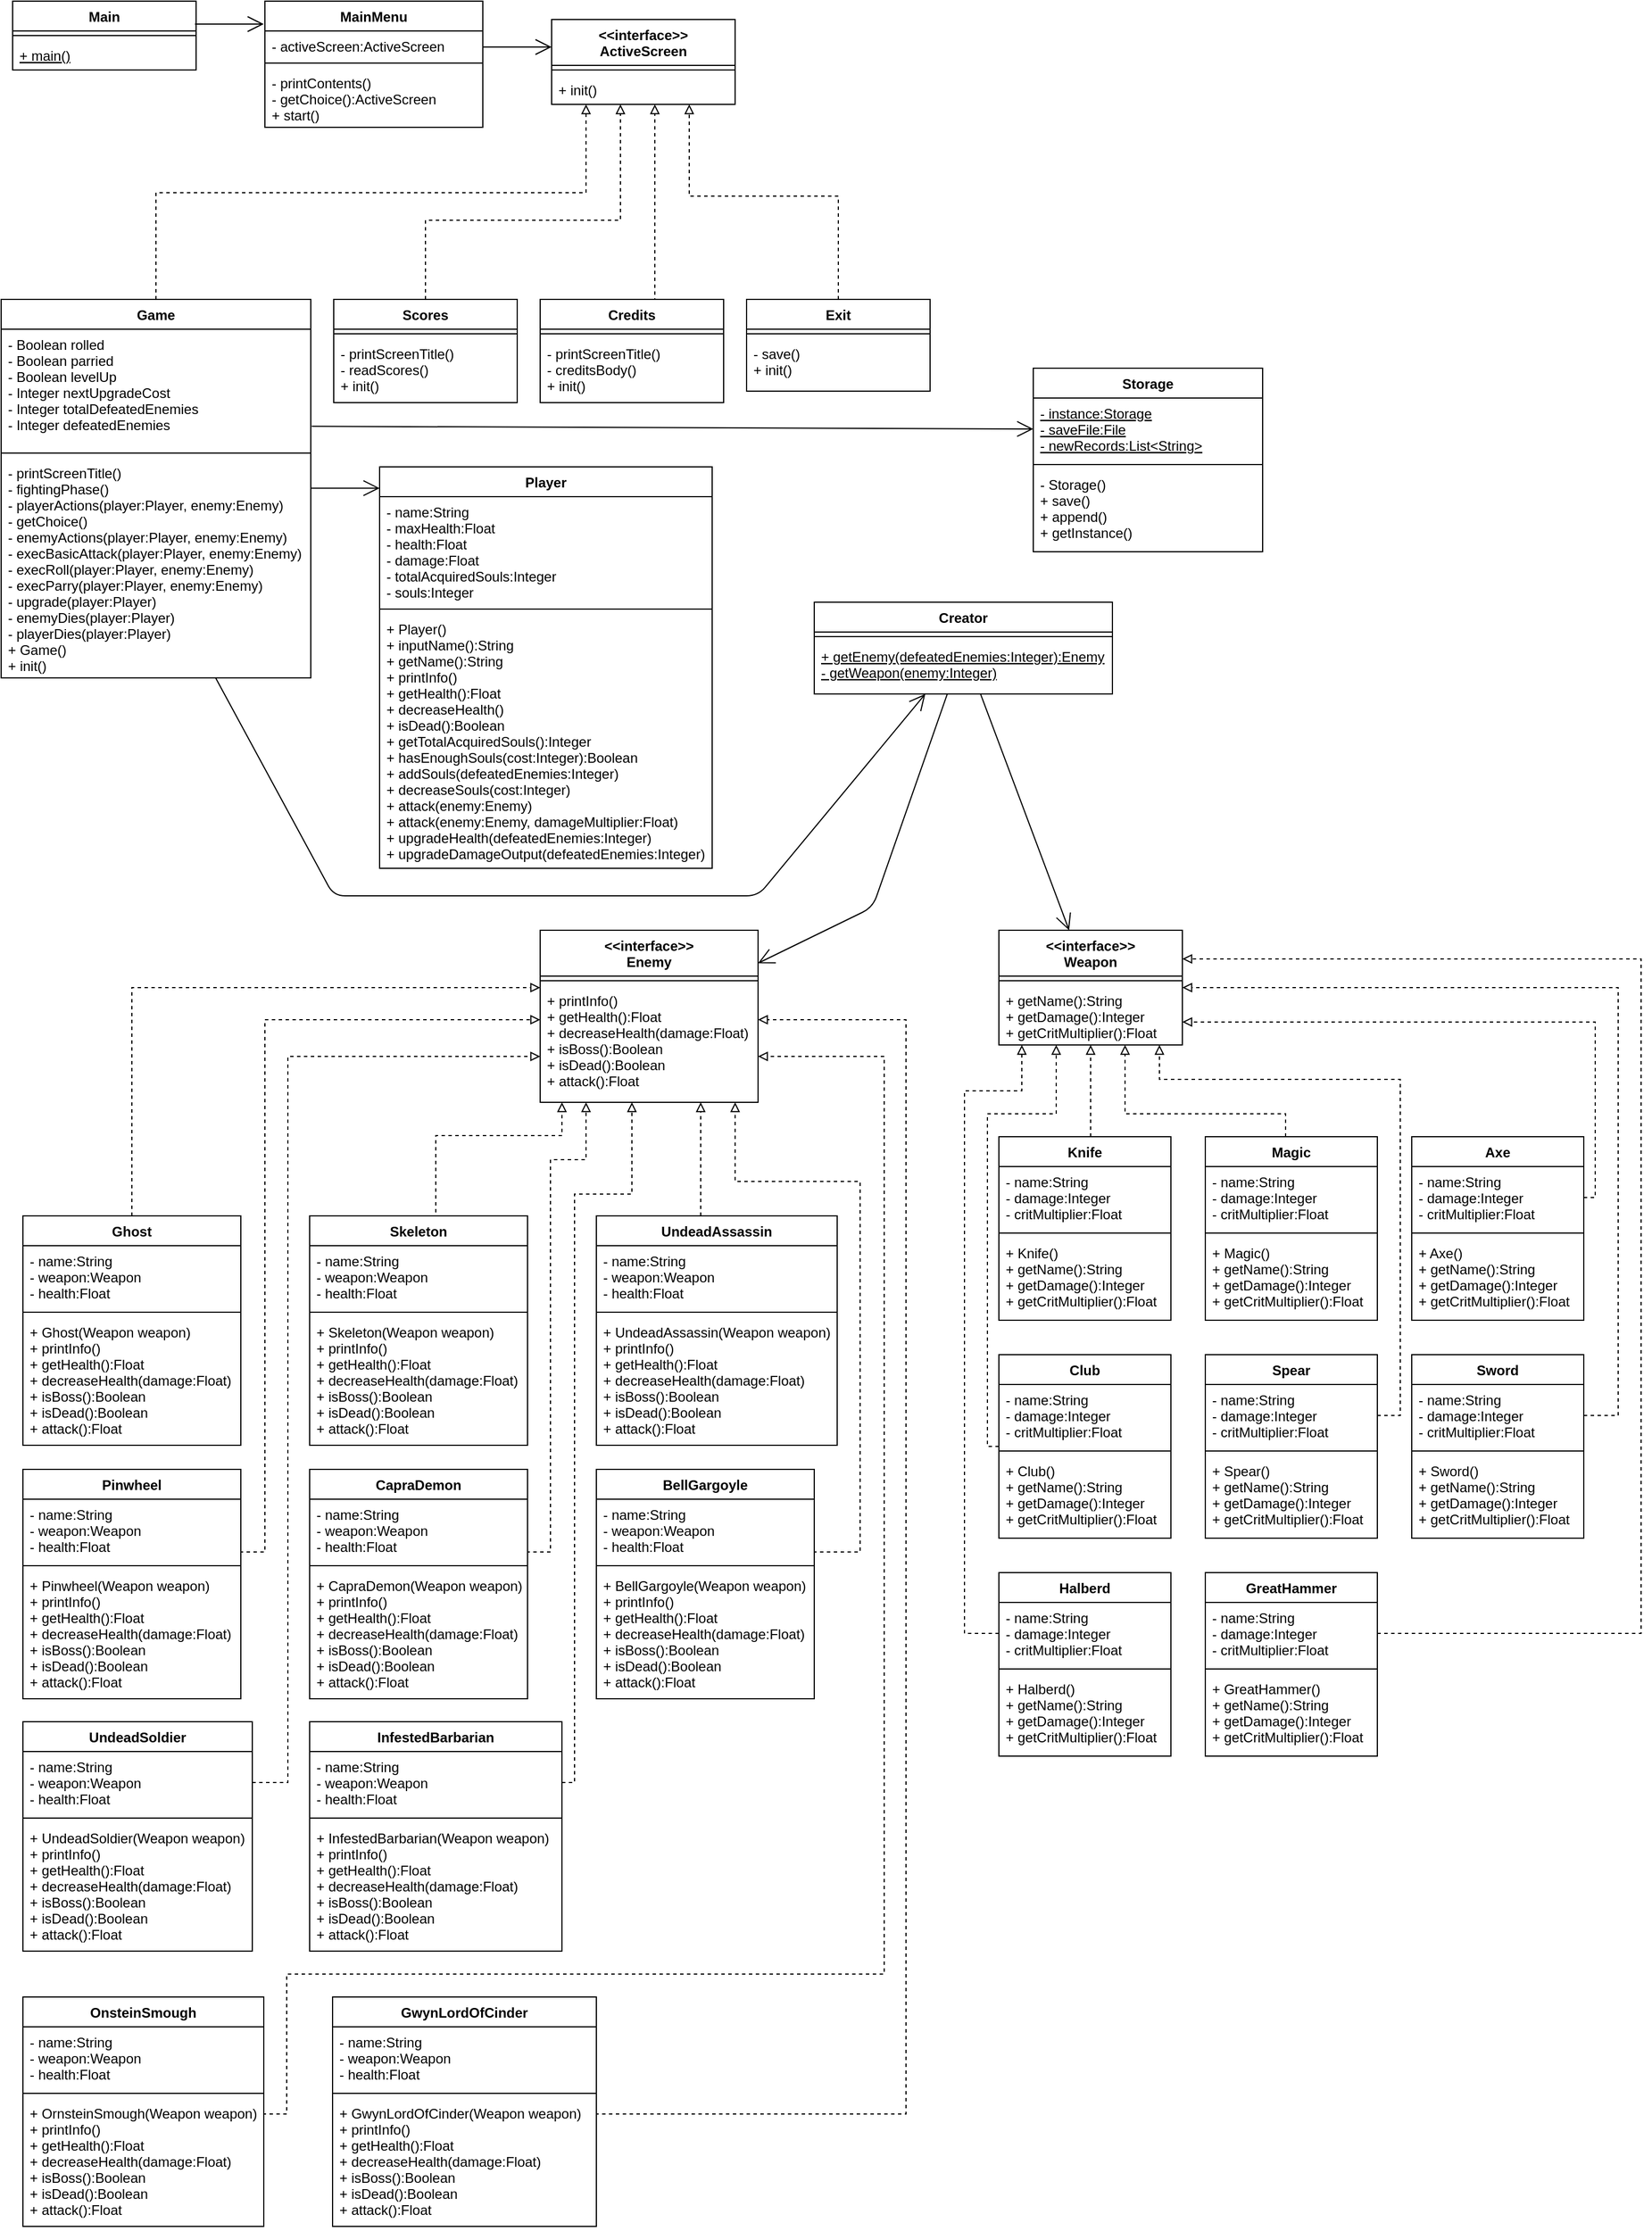 <mxfile version="13.1.3">
    <diagram id="6hGFLwfOUW9BJ-s0fimq" name="Page-1">
        <mxGraphModel dx="1147" dy="660" grid="1" gridSize="10" guides="1" tooltips="1" connect="1" arrows="1" fold="1" page="1" pageScale="1" pageWidth="2000" pageHeight="2000" math="0" shadow="0">
            <root>
                <mxCell id="0"/>
                <mxCell id="1" parent="0"/>
                <mxCell id="2" value="Main" style="swimlane;fontStyle=1;align=center;verticalAlign=top;childLayout=stackLayout;horizontal=1;startSize=26;horizontalStack=0;resizeParent=1;resizeParentMax=0;resizeLast=0;collapsible=1;marginBottom=0;fontSize=12;" parent="1" vertex="1">
                    <mxGeometry x="20" y="20" width="160" height="60" as="geometry"/>
                </mxCell>
                <mxCell id="4" value="" style="line;strokeWidth=1;fillColor=none;align=left;verticalAlign=middle;spacingTop=-1;spacingLeft=3;spacingRight=3;rotatable=0;labelPosition=right;points=[];portConstraint=eastwest;fontSize=12;" parent="2" vertex="1">
                    <mxGeometry y="26" width="160" height="8" as="geometry"/>
                </mxCell>
                <mxCell id="5" value="+ main()" style="text;strokeColor=none;fillColor=none;align=left;verticalAlign=top;spacingLeft=4;spacingRight=4;overflow=hidden;rotatable=0;points=[[0,0.5],[1,0.5]];portConstraint=eastwest;fontStyle=4;fontSize=12;" parent="2" vertex="1">
                    <mxGeometry y="34" width="160" height="26" as="geometry"/>
                </mxCell>
                <mxCell id="6" value="MainMenu" style="swimlane;fontStyle=1;align=center;verticalAlign=top;childLayout=stackLayout;horizontal=1;startSize=26;horizontalStack=0;resizeParent=1;resizeParentMax=0;resizeLast=0;collapsible=1;marginBottom=0;fontSize=12;" parent="1" vertex="1">
                    <mxGeometry x="240" y="20" width="190" height="110" as="geometry"/>
                </mxCell>
                <mxCell id="7" value="- activeScreen:ActiveScreen" style="text;strokeColor=none;fillColor=none;align=left;verticalAlign=top;spacingLeft=4;spacingRight=4;overflow=hidden;rotatable=0;points=[[0,0.5],[1,0.5]];portConstraint=eastwest;fontSize=12;" parent="6" vertex="1">
                    <mxGeometry y="26" width="190" height="24" as="geometry"/>
                </mxCell>
                <mxCell id="8" value="" style="line;strokeWidth=1;fillColor=none;align=left;verticalAlign=middle;spacingTop=-1;spacingLeft=3;spacingRight=3;rotatable=0;labelPosition=right;points=[];portConstraint=eastwest;fontSize=12;" parent="6" vertex="1">
                    <mxGeometry y="50" width="190" height="8" as="geometry"/>
                </mxCell>
                <mxCell id="9" value="- printContents()&#10;- getChoice():ActiveScreen&#10;+ start()" style="text;strokeColor=none;fillColor=none;align=left;verticalAlign=top;spacingLeft=4;spacingRight=4;overflow=hidden;rotatable=0;points=[[0,0.5],[1,0.5]];portConstraint=eastwest;fontSize=12;" parent="6" vertex="1">
                    <mxGeometry y="58" width="190" height="52" as="geometry"/>
                </mxCell>
                <mxCell id="37" style="edgeStyle=orthogonalEdgeStyle;rounded=0;orthogonalLoop=1;jettySize=auto;html=1;dashed=1;endArrow=block;endFill=0;exitX=0.5;exitY=0;exitDx=0;exitDy=0;fontSize=12;" parent="1" source="56" target="28" edge="1">
                    <mxGeometry relative="1" as="geometry">
                        <mxPoint x="100" y="280" as="sourcePoint"/>
                        <Array as="points">
                            <mxPoint x="145" y="187"/>
                            <mxPoint x="520" y="187"/>
                        </Array>
                    </mxGeometry>
                </mxCell>
                <mxCell id="38" style="edgeStyle=orthogonalEdgeStyle;rounded=0;orthogonalLoop=1;jettySize=auto;html=1;dashed=1;endArrow=block;endFill=0;exitX=0.5;exitY=0;exitDx=0;exitDy=0;fontSize=12;" parent="1" source="39" target="31" edge="1">
                    <mxGeometry relative="1" as="geometry">
                        <mxPoint x="290" y="220" as="targetPoint"/>
                        <Array as="points">
                            <mxPoint x="380" y="211"/>
                            <mxPoint x="550" y="211"/>
                        </Array>
                    </mxGeometry>
                </mxCell>
                <mxCell id="42" style="edgeStyle=orthogonalEdgeStyle;rounded=0;orthogonalLoop=1;jettySize=auto;html=1;dashed=1;endArrow=block;endFill=0;exitX=0.5;exitY=0;exitDx=0;exitDy=0;fontSize=12;" parent="1" source="43" target="28" edge="1">
                    <mxGeometry relative="1" as="geometry">
                        <mxPoint x="370" y="180" as="targetPoint"/>
                        <Array as="points">
                            <mxPoint x="580" y="280"/>
                        </Array>
                    </mxGeometry>
                </mxCell>
                <mxCell id="46" style="edgeStyle=orthogonalEdgeStyle;rounded=0;orthogonalLoop=1;jettySize=auto;html=1;dashed=1;endArrow=block;endFill=0;exitX=0.5;exitY=0;exitDx=0;exitDy=0;fontSize=12;" parent="1" source="47" target="28" edge="1">
                    <mxGeometry relative="1" as="geometry">
                        <mxPoint x="580" y="190" as="targetPoint"/>
                        <Array as="points">
                            <mxPoint x="740" y="190"/>
                            <mxPoint x="610" y="190"/>
                        </Array>
                    </mxGeometry>
                </mxCell>
                <mxCell id="28" value="&lt;&lt;interface&gt;&gt;&#10;ActiveScreen" style="swimlane;fontStyle=1;align=center;verticalAlign=top;childLayout=stackLayout;horizontal=1;startSize=40;horizontalStack=0;resizeParent=1;resizeParentMax=0;resizeLast=0;collapsible=1;marginBottom=0;fontSize=12;" parent="1" vertex="1">
                    <mxGeometry x="490" y="36" width="160" height="74" as="geometry"/>
                </mxCell>
                <mxCell id="30" value="" style="line;strokeWidth=1;fillColor=none;align=left;verticalAlign=middle;spacingTop=-1;spacingLeft=3;spacingRight=3;rotatable=0;labelPosition=right;points=[];portConstraint=eastwest;fontSize=12;" parent="28" vertex="1">
                    <mxGeometry y="40" width="160" height="8" as="geometry"/>
                </mxCell>
                <mxCell id="31" value="+ init()" style="text;strokeColor=none;fillColor=none;align=left;verticalAlign=top;spacingLeft=4;spacingRight=4;overflow=hidden;rotatable=0;points=[[0,0.5],[1,0.5]];portConstraint=eastwest;fontSize=12;" parent="28" vertex="1">
                    <mxGeometry y="48" width="160" height="26" as="geometry"/>
                </mxCell>
                <mxCell id="39" value="Scores" style="swimlane;fontStyle=1;align=center;verticalAlign=top;childLayout=stackLayout;horizontal=1;startSize=26;horizontalStack=0;resizeParent=1;resizeParentMax=0;resizeLast=0;collapsible=1;marginBottom=0;fontSize=12;" parent="1" vertex="1">
                    <mxGeometry x="300" y="280" width="160" height="90" as="geometry"/>
                </mxCell>
                <mxCell id="40" value="" style="line;strokeWidth=1;fillColor=none;align=left;verticalAlign=middle;spacingTop=-1;spacingLeft=3;spacingRight=3;rotatable=0;labelPosition=right;points=[];portConstraint=eastwest;fontSize=12;" parent="39" vertex="1">
                    <mxGeometry y="26" width="160" height="8" as="geometry"/>
                </mxCell>
                <mxCell id="41" value="- printScreenTitle()&#10;- readScores()&#10;+ init()" style="text;strokeColor=none;fillColor=none;align=left;verticalAlign=top;spacingLeft=4;spacingRight=4;overflow=hidden;rotatable=0;points=[[0,0.5],[1,0.5]];portConstraint=eastwest;fontSize=12;" parent="39" vertex="1">
                    <mxGeometry y="34" width="160" height="56" as="geometry"/>
                </mxCell>
                <mxCell id="43" value="Credits" style="swimlane;fontStyle=1;align=center;verticalAlign=top;childLayout=stackLayout;horizontal=1;startSize=26;horizontalStack=0;resizeParent=1;resizeParentMax=0;resizeLast=0;collapsible=1;marginBottom=0;fontSize=12;" parent="1" vertex="1">
                    <mxGeometry x="480" y="280" width="160" height="90" as="geometry"/>
                </mxCell>
                <mxCell id="44" value="" style="line;strokeWidth=1;fillColor=none;align=left;verticalAlign=middle;spacingTop=-1;spacingLeft=3;spacingRight=3;rotatable=0;labelPosition=right;points=[];portConstraint=eastwest;fontSize=12;" parent="43" vertex="1">
                    <mxGeometry y="26" width="160" height="8" as="geometry"/>
                </mxCell>
                <mxCell id="45" value="- printScreenTitle()&#10;- creditsBody()&#10;+ init()" style="text;strokeColor=none;fillColor=none;align=left;verticalAlign=top;spacingLeft=4;spacingRight=4;overflow=hidden;rotatable=0;points=[[0,0.5],[1,0.5]];portConstraint=eastwest;fontSize=12;" parent="43" vertex="1">
                    <mxGeometry y="34" width="160" height="56" as="geometry"/>
                </mxCell>
                <mxCell id="47" value="Exit" style="swimlane;fontStyle=1;align=center;verticalAlign=top;childLayout=stackLayout;horizontal=1;startSize=26;horizontalStack=0;resizeParent=1;resizeParentMax=0;resizeLast=0;collapsible=1;marginBottom=0;fontSize=12;" parent="1" vertex="1">
                    <mxGeometry x="660" y="280" width="160" height="80" as="geometry"/>
                </mxCell>
                <mxCell id="48" value="" style="line;strokeWidth=1;fillColor=none;align=left;verticalAlign=middle;spacingTop=-1;spacingLeft=3;spacingRight=3;rotatable=0;labelPosition=right;points=[];portConstraint=eastwest;fontSize=12;" parent="47" vertex="1">
                    <mxGeometry y="26" width="160" height="8" as="geometry"/>
                </mxCell>
                <mxCell id="49" value="- save()&#10;+ init()" style="text;strokeColor=none;fillColor=none;align=left;verticalAlign=top;spacingLeft=4;spacingRight=4;overflow=hidden;rotatable=0;points=[[0,0.5],[1,0.5]];portConstraint=eastwest;fontSize=12;" parent="47" vertex="1">
                    <mxGeometry y="34" width="160" height="46" as="geometry"/>
                </mxCell>
                <mxCell id="109" style="edgeStyle=orthogonalEdgeStyle;rounded=0;orthogonalLoop=1;jettySize=auto;html=1;dashed=1;endArrow=block;endFill=0;exitX=0.5;exitY=0;exitDx=0;exitDy=0;fontSize=12;" parent="1" source="69" target="68" edge="1">
                    <mxGeometry relative="1" as="geometry">
                        <mxPoint x="409" y="989" as="targetPoint"/>
                        <Array as="points">
                            <mxPoint x="124" y="880"/>
                        </Array>
                        <mxPoint x="609" y="1058" as="sourcePoint"/>
                    </mxGeometry>
                </mxCell>
                <mxCell id="110" style="edgeStyle=orthogonalEdgeStyle;rounded=0;orthogonalLoop=1;jettySize=auto;html=1;dashed=1;endArrow=block;endFill=0;exitX=0.5;exitY=0;exitDx=0;exitDy=0;fontSize=12;" parent="1" source="73" target="68" edge="1">
                    <mxGeometry relative="1" as="geometry">
                        <mxPoint x="429" y="949" as="targetPoint"/>
                        <Array as="points">
                            <mxPoint x="389" y="1079"/>
                            <mxPoint x="389" y="1009"/>
                            <mxPoint x="499" y="1009"/>
                        </Array>
                        <mxPoint x="389" y="1060" as="sourcePoint"/>
                    </mxGeometry>
                </mxCell>
                <mxCell id="112" style="edgeStyle=orthogonalEdgeStyle;rounded=0;orthogonalLoop=1;jettySize=auto;html=1;dashed=1;endArrow=block;endFill=0;fontSize=12;" parent="1" source="77" target="68" edge="1">
                    <mxGeometry relative="1" as="geometry">
                        <mxPoint x="739" y="939" as="targetPoint"/>
                        <Array as="points">
                            <mxPoint x="620" y="1010"/>
                            <mxPoint x="620" y="1010"/>
                        </Array>
                        <mxPoint x="629" y="1079" as="sourcePoint"/>
                    </mxGeometry>
                </mxCell>
                <mxCell id="115" style="edgeStyle=orthogonalEdgeStyle;rounded=0;orthogonalLoop=1;jettySize=auto;html=1;dashed=1;endArrow=block;endFill=0;exitX=1;exitY=0.5;exitDx=0;exitDy=0;fontSize=12;" parent="1" source="90" target="68" edge="1">
                    <mxGeometry relative="1" as="geometry">
                        <mxPoint x="479" y="1019" as="targetPoint"/>
                        <Array as="points">
                            <mxPoint x="219" y="1372"/>
                            <mxPoint x="240" y="1372"/>
                            <mxPoint x="240" y="908"/>
                        </Array>
                        <mxPoint x="249" y="1439" as="sourcePoint"/>
                    </mxGeometry>
                </mxCell>
                <mxCell id="116" style="edgeStyle=orthogonalEdgeStyle;rounded=0;orthogonalLoop=1;jettySize=auto;html=1;dashed=1;endArrow=block;endFill=0;exitX=1;exitY=0.5;exitDx=0;exitDy=0;fontSize=12;" parent="1" source="94" target="68" edge="1">
                    <mxGeometry relative="1" as="geometry">
                        <mxPoint x="744" y="979" as="targetPoint"/>
                        <Array as="points">
                            <mxPoint x="469" y="1372"/>
                            <mxPoint x="489" y="1372"/>
                            <mxPoint x="489" y="1030"/>
                            <mxPoint x="520" y="1030"/>
                        </Array>
                        <mxPoint x="479" y="1412.0" as="sourcePoint"/>
                    </mxGeometry>
                </mxCell>
                <mxCell id="117" style="edgeStyle=orthogonalEdgeStyle;rounded=0;orthogonalLoop=1;jettySize=auto;html=1;dashed=1;endArrow=block;endFill=0;exitX=1;exitY=0.5;exitDx=0;exitDy=0;fontSize=12;" parent="1" source="98" target="68" edge="1">
                    <mxGeometry relative="1" as="geometry">
                        <mxPoint x="769.059" y="979" as="targetPoint"/>
                        <Array as="points">
                            <mxPoint x="719" y="1372"/>
                            <mxPoint x="759" y="1372"/>
                            <mxPoint x="759" y="1049"/>
                            <mxPoint x="650" y="1049"/>
                        </Array>
                        <mxPoint x="719" y="1392.0" as="sourcePoint"/>
                    </mxGeometry>
                </mxCell>
                <mxCell id="118" style="edgeStyle=orthogonalEdgeStyle;rounded=0;orthogonalLoop=1;jettySize=auto;html=1;dashed=1;endArrow=block;endFill=0;exitX=1;exitY=0.5;exitDx=0;exitDy=0;fontSize=12;" parent="1" source="102" target="68" edge="1">
                    <mxGeometry relative="1" as="geometry">
                        <mxPoint x="868.999" y="979" as="targetPoint"/>
                        <Array as="points">
                            <mxPoint x="239" y="1862"/>
                            <mxPoint x="259" y="1862"/>
                            <mxPoint x="259" y="1740"/>
                            <mxPoint x="780" y="1740"/>
                            <mxPoint x="780" y="940"/>
                        </Array>
                        <mxPoint x="988.94" y="1392.0" as="sourcePoint"/>
                    </mxGeometry>
                </mxCell>
                <mxCell id="119" style="edgeStyle=orthogonalEdgeStyle;rounded=0;orthogonalLoop=1;jettySize=auto;html=1;dashed=1;endArrow=block;endFill=0;exitX=1;exitY=0.5;exitDx=0;exitDy=0;fontSize=12;" parent="1" source="106" target="68" edge="1">
                    <mxGeometry relative="1" as="geometry">
                        <mxPoint x="958.999" y="979" as="targetPoint"/>
                        <Array as="points">
                            <mxPoint x="529" y="1862"/>
                            <mxPoint x="799" y="1862"/>
                            <mxPoint x="799" y="908"/>
                        </Array>
                        <mxPoint x="1278.94" y="1392.0" as="sourcePoint"/>
                    </mxGeometry>
                </mxCell>
                <mxCell id="56" value="Game" style="swimlane;fontStyle=1;align=center;verticalAlign=top;childLayout=stackLayout;horizontal=1;startSize=26;horizontalStack=0;resizeParent=1;resizeParentMax=0;resizeLast=0;collapsible=1;marginBottom=0;fontSize=12;" parent="1" vertex="1">
                    <mxGeometry x="10" y="280" width="270" height="330" as="geometry"/>
                </mxCell>
                <mxCell id="57" value="- Boolean rolled&#10;- Boolean parried&#10;- Boolean levelUp&#10;- Integer nextUpgradeCost&#10;- Integer totalDefeatedEnemies&#10;- Integer defeatedEnemies" style="text;strokeColor=none;fillColor=none;align=left;verticalAlign=top;spacingLeft=4;spacingRight=4;overflow=hidden;rotatable=0;points=[[0,0.5],[1,0.5]];portConstraint=eastwest;fontSize=12;" parent="56" vertex="1">
                    <mxGeometry y="26" width="270" height="104" as="geometry"/>
                </mxCell>
                <mxCell id="58" value="" style="line;strokeWidth=1;fillColor=none;align=left;verticalAlign=middle;spacingTop=-1;spacingLeft=3;spacingRight=3;rotatable=0;labelPosition=right;points=[];portConstraint=eastwest;fontSize=12;" parent="56" vertex="1">
                    <mxGeometry y="130" width="270" height="8" as="geometry"/>
                </mxCell>
                <mxCell id="59" value="- printScreenTitle()&#10;- fightingPhase()&#10;- playerActions(player:Player, enemy:Enemy)&#10;- getChoice()&#10;- enemyActions(player:Player, enemy:Enemy)&#10;- execBasicAttack(player:Player, enemy:Enemy)&#10;- execRoll(player:Player, enemy:Enemy)&#10;- execParry(player:Player, enemy:Enemy)&#10;- upgrade(player:Player)&#10;- enemyDies(player:Player)&#10;- playerDies(player:Player)&#10;+ Game()&#10;+ init()" style="text;strokeColor=none;fillColor=none;align=left;verticalAlign=top;spacingLeft=4;spacingRight=4;overflow=hidden;rotatable=0;points=[[0,0.5],[1,0.5]];portConstraint=eastwest;fontSize=12;" parent="56" vertex="1">
                    <mxGeometry y="138" width="270" height="192" as="geometry"/>
                </mxCell>
                <mxCell id="61" value="Player" style="swimlane;fontStyle=1;align=center;verticalAlign=top;childLayout=stackLayout;horizontal=1;startSize=26;horizontalStack=0;resizeParent=1;resizeParentMax=0;resizeLast=0;collapsible=1;marginBottom=0;fontSize=12;" parent="1" vertex="1">
                    <mxGeometry x="340" y="426" width="290" height="350" as="geometry"/>
                </mxCell>
                <mxCell id="62" value="- name:String&#10;- maxHealth:Float&#10;- health:Float&#10;- damage:Float&#10;- totalAcquiredSouls:Integer&#10;- souls:Integer" style="text;strokeColor=none;fillColor=none;align=left;verticalAlign=top;spacingLeft=4;spacingRight=4;overflow=hidden;rotatable=0;points=[[0,0.5],[1,0.5]];portConstraint=eastwest;fontSize=12;" parent="61" vertex="1">
                    <mxGeometry y="26" width="290" height="94" as="geometry"/>
                </mxCell>
                <mxCell id="63" value="" style="line;strokeWidth=1;fillColor=none;align=left;verticalAlign=middle;spacingTop=-1;spacingLeft=3;spacingRight=3;rotatable=0;labelPosition=right;points=[];portConstraint=eastwest;fontSize=12;" parent="61" vertex="1">
                    <mxGeometry y="120" width="290" height="8" as="geometry"/>
                </mxCell>
                <mxCell id="64" value="+ Player()&#10;+ inputName():String&#10;+ getName():String&#10;+ printInfo()&#10;+ getHealth():Float&#10;+ decreaseHealth()&#10;+ isDead():Boolean&#10;+ getTotalAcquiredSouls():Integer&#10;+ hasEnoughSouls(cost:Integer):Boolean&#10;+ addSouls(defeatedEnemies:Integer)&#10;+ decreaseSouls(cost:Integer)&#10;+ attack(enemy:Enemy)&#10;+ attack(enemy:Enemy, damageMultiplier:Float)&#10;+ upgradeHealth(defeatedEnemies:Integer)&#10;+ upgradeDamageOutput(defeatedEnemies:Integer)" style="text;strokeColor=none;fillColor=none;align=left;verticalAlign=top;spacingLeft=4;spacingRight=4;overflow=hidden;rotatable=0;points=[[0,0.5],[1,0.5]];portConstraint=eastwest;fontSize=12;" parent="61" vertex="1">
                    <mxGeometry y="128" width="290" height="222" as="geometry"/>
                </mxCell>
                <mxCell id="69" value="Ghost" style="swimlane;fontStyle=1;align=center;verticalAlign=top;childLayout=stackLayout;horizontal=1;startSize=26;horizontalStack=0;resizeParent=1;resizeParentMax=0;resizeLast=0;collapsible=1;marginBottom=0;fontSize=12;" parent="1" vertex="1">
                    <mxGeometry x="29" y="1079" width="190" height="200" as="geometry"/>
                </mxCell>
                <mxCell id="70" value="- name:String&#10;- weapon:Weapon&#10;- health:Float" style="text;strokeColor=none;fillColor=none;align=left;verticalAlign=top;spacingLeft=4;spacingRight=4;overflow=hidden;rotatable=0;points=[[0,0.5],[1,0.5]];portConstraint=eastwest;fontSize=12;" parent="69" vertex="1">
                    <mxGeometry y="26" width="190" height="54" as="geometry"/>
                </mxCell>
                <mxCell id="71" value="" style="line;strokeWidth=1;fillColor=none;align=left;verticalAlign=middle;spacingTop=-1;spacingLeft=3;spacingRight=3;rotatable=0;labelPosition=right;points=[];portConstraint=eastwest;fontSize=12;" parent="69" vertex="1">
                    <mxGeometry y="80" width="190" height="8" as="geometry"/>
                </mxCell>
                <mxCell id="72" value="+ Ghost(Weapon weapon)&#10;+ printInfo()&#10;+ getHealth():Float&#10;+ decreaseHealth(damage:Float)&#10;+ isBoss():Boolean&#10;+ isDead():Boolean&#10;+ attack():Float" style="text;strokeColor=none;fillColor=none;align=left;verticalAlign=top;spacingLeft=4;spacingRight=4;overflow=hidden;rotatable=0;points=[[0,0.5],[1,0.5]];portConstraint=eastwest;fontSize=12;" parent="69" vertex="1">
                    <mxGeometry y="88" width="190" height="112" as="geometry"/>
                </mxCell>
                <mxCell id="77" value="UndeadAssassin" style="swimlane;fontStyle=1;align=center;verticalAlign=top;childLayout=stackLayout;horizontal=1;startSize=26;horizontalStack=0;resizeParent=1;resizeParentMax=0;resizeLast=0;collapsible=1;marginBottom=0;fontSize=12;" parent="1" vertex="1">
                    <mxGeometry x="529" y="1079" width="210" height="200" as="geometry"/>
                </mxCell>
                <mxCell id="78" value="- name:String&#10;- weapon:Weapon&#10;- health:Float" style="text;strokeColor=none;fillColor=none;align=left;verticalAlign=top;spacingLeft=4;spacingRight=4;overflow=hidden;rotatable=0;points=[[0,0.5],[1,0.5]];portConstraint=eastwest;fontSize=12;" parent="77" vertex="1">
                    <mxGeometry y="26" width="210" height="54" as="geometry"/>
                </mxCell>
                <mxCell id="79" value="" style="line;strokeWidth=1;fillColor=none;align=left;verticalAlign=middle;spacingTop=-1;spacingLeft=3;spacingRight=3;rotatable=0;labelPosition=right;points=[];portConstraint=eastwest;fontSize=12;" parent="77" vertex="1">
                    <mxGeometry y="80" width="210" height="8" as="geometry"/>
                </mxCell>
                <mxCell id="80" value="+ UndeadAssassin(Weapon weapon)&#10;+ printInfo()&#10;+ getHealth():Float&#10;+ decreaseHealth(damage:Float)&#10;+ isBoss():Boolean&#10;+ isDead():Boolean&#10;+ attack():Float" style="text;strokeColor=none;fillColor=none;align=left;verticalAlign=top;spacingLeft=4;spacingRight=4;overflow=hidden;rotatable=0;points=[[0,0.5],[1,0.5]];portConstraint=eastwest;fontSize=12;" parent="77" vertex="1">
                    <mxGeometry y="88" width="210" height="112" as="geometry"/>
                </mxCell>
                <mxCell id="73" value="Skeleton" style="swimlane;fontStyle=1;align=center;verticalAlign=top;childLayout=stackLayout;horizontal=1;startSize=26;horizontalStack=0;resizeParent=1;resizeParentMax=0;resizeLast=0;collapsible=1;marginBottom=0;fontSize=12;" parent="1" vertex="1">
                    <mxGeometry x="279" y="1079" width="190" height="200" as="geometry"/>
                </mxCell>
                <mxCell id="74" value="- name:String&#10;- weapon:Weapon&#10;- health:Float" style="text;strokeColor=none;fillColor=none;align=left;verticalAlign=top;spacingLeft=4;spacingRight=4;overflow=hidden;rotatable=0;points=[[0,0.5],[1,0.5]];portConstraint=eastwest;fontSize=12;" parent="73" vertex="1">
                    <mxGeometry y="26" width="190" height="54" as="geometry"/>
                </mxCell>
                <mxCell id="75" value="" style="line;strokeWidth=1;fillColor=none;align=left;verticalAlign=middle;spacingTop=-1;spacingLeft=3;spacingRight=3;rotatable=0;labelPosition=right;points=[];portConstraint=eastwest;fontSize=12;" parent="73" vertex="1">
                    <mxGeometry y="80" width="190" height="8" as="geometry"/>
                </mxCell>
                <mxCell id="76" value="+ Skeleton(Weapon weapon)&#10;+ printInfo()&#10;+ getHealth():Float&#10;+ decreaseHealth(damage:Float)&#10;+ isBoss():Boolean&#10;+ isDead():Boolean&#10;+ attack():Float" style="text;strokeColor=none;fillColor=none;align=left;verticalAlign=top;spacingLeft=4;spacingRight=4;overflow=hidden;rotatable=0;points=[[0,0.5],[1,0.5]];portConstraint=eastwest;fontSize=12;" parent="73" vertex="1">
                    <mxGeometry y="88" width="190" height="112" as="geometry"/>
                </mxCell>
                <mxCell id="130" value="Creator" style="swimlane;fontStyle=1;align=center;verticalAlign=top;childLayout=stackLayout;horizontal=1;startSize=26;horizontalStack=0;resizeParent=1;resizeParentMax=0;resizeLast=0;collapsible=1;marginBottom=0;fontSize=12;" parent="1" vertex="1">
                    <mxGeometry x="719" y="544" width="260" height="80" as="geometry"/>
                </mxCell>
                <mxCell id="132" value="" style="line;strokeWidth=1;fillColor=none;align=left;verticalAlign=middle;spacingTop=-1;spacingLeft=3;spacingRight=3;rotatable=0;labelPosition=right;points=[];portConstraint=eastwest;fontSize=12;" parent="130" vertex="1">
                    <mxGeometry y="26" width="260" height="8" as="geometry"/>
                </mxCell>
                <mxCell id="133" value="+ getEnemy(defeatedEnemies:Integer):Enemy&#10;- getWeapon(enemy:Integer)" style="text;strokeColor=none;fillColor=none;align=left;verticalAlign=top;spacingLeft=4;spacingRight=4;overflow=hidden;rotatable=0;points=[[0,0.5],[1,0.5]];portConstraint=eastwest;fontSize=12;fontStyle=4" parent="130" vertex="1">
                    <mxGeometry y="34" width="260" height="46" as="geometry"/>
                </mxCell>
                <mxCell id="180" value="Storage" style="swimlane;fontStyle=1;align=center;verticalAlign=top;childLayout=stackLayout;horizontal=1;startSize=26;horizontalStack=0;resizeParent=1;resizeParentMax=0;resizeLast=0;collapsible=1;marginBottom=0;" parent="1" vertex="1">
                    <mxGeometry x="910" y="340" width="200" height="160" as="geometry"/>
                </mxCell>
                <mxCell id="181" value="- instance:Storage&#10;- saveFile:File&#10;- newRecords:List&lt;String&gt;" style="text;strokeColor=none;fillColor=none;align=left;verticalAlign=top;spacingLeft=4;spacingRight=4;overflow=hidden;rotatable=0;points=[[0,0.5],[1,0.5]];portConstraint=eastwest;fontStyle=4" parent="180" vertex="1">
                    <mxGeometry y="26" width="200" height="54" as="geometry"/>
                </mxCell>
                <mxCell id="182" value="" style="line;strokeWidth=1;fillColor=none;align=left;verticalAlign=middle;spacingTop=-1;spacingLeft=3;spacingRight=3;rotatable=0;labelPosition=right;points=[];portConstraint=eastwest;" parent="180" vertex="1">
                    <mxGeometry y="80" width="200" height="8" as="geometry"/>
                </mxCell>
                <mxCell id="183" value="- Storage()&#10;+ save()&#10;+ append()&#10;+ getInstance()" style="text;strokeColor=none;fillColor=none;align=left;verticalAlign=top;spacingLeft=4;spacingRight=4;overflow=hidden;rotatable=0;points=[[0,0.5],[1,0.5]];portConstraint=eastwest;" parent="180" vertex="1">
                    <mxGeometry y="88" width="200" height="72" as="geometry"/>
                </mxCell>
                <mxCell id="89" value="Pinwheel" style="swimlane;fontStyle=1;align=center;verticalAlign=top;childLayout=stackLayout;horizontal=1;startSize=26;horizontalStack=0;resizeParent=1;resizeParentMax=0;resizeLast=0;collapsible=1;marginBottom=0;fontSize=12;" parent="1" vertex="1">
                    <mxGeometry x="29" y="1300" width="190" height="200" as="geometry"/>
                </mxCell>
                <mxCell id="90" value="- name:String&#10;- weapon:Weapon&#10;- health:Float" style="text;strokeColor=none;fillColor=none;align=left;verticalAlign=top;spacingLeft=4;spacingRight=4;overflow=hidden;rotatable=0;points=[[0,0.5],[1,0.5]];portConstraint=eastwest;fontSize=12;" parent="89" vertex="1">
                    <mxGeometry y="26" width="190" height="54" as="geometry"/>
                </mxCell>
                <mxCell id="91" value="" style="line;strokeWidth=1;fillColor=none;align=left;verticalAlign=middle;spacingTop=-1;spacingLeft=3;spacingRight=3;rotatable=0;labelPosition=right;points=[];portConstraint=eastwest;fontSize=12;" parent="89" vertex="1">
                    <mxGeometry y="80" width="190" height="8" as="geometry"/>
                </mxCell>
                <mxCell id="92" value="+ Pinwheel(Weapon weapon)&#10;+ printInfo()&#10;+ getHealth():Float&#10;+ decreaseHealth(damage:Float)&#10;+ isBoss():Boolean&#10;+ isDead():Boolean&#10;+ attack():Float" style="text;strokeColor=none;fillColor=none;align=left;verticalAlign=top;spacingLeft=4;spacingRight=4;overflow=hidden;rotatable=0;points=[[0,0.5],[1,0.5]];portConstraint=eastwest;fontSize=12;" parent="89" vertex="1">
                    <mxGeometry y="88" width="190" height="112" as="geometry"/>
                </mxCell>
                <mxCell id="93" value="CapraDemon" style="swimlane;fontStyle=1;align=center;verticalAlign=top;childLayout=stackLayout;horizontal=1;startSize=26;horizontalStack=0;resizeParent=1;resizeParentMax=0;resizeLast=0;collapsible=1;marginBottom=0;fontSize=12;" parent="1" vertex="1">
                    <mxGeometry x="279" y="1300" width="190" height="200" as="geometry"/>
                </mxCell>
                <mxCell id="94" value="- name:String&#10;- weapon:Weapon&#10;- health:Float" style="text;strokeColor=none;fillColor=none;align=left;verticalAlign=top;spacingLeft=4;spacingRight=4;overflow=hidden;rotatable=0;points=[[0,0.5],[1,0.5]];portConstraint=eastwest;fontSize=12;" parent="93" vertex="1">
                    <mxGeometry y="26" width="190" height="54" as="geometry"/>
                </mxCell>
                <mxCell id="95" value="" style="line;strokeWidth=1;fillColor=none;align=left;verticalAlign=middle;spacingTop=-1;spacingLeft=3;spacingRight=3;rotatable=0;labelPosition=right;points=[];portConstraint=eastwest;fontSize=12;" parent="93" vertex="1">
                    <mxGeometry y="80" width="190" height="8" as="geometry"/>
                </mxCell>
                <mxCell id="96" value="+ CapraDemon(Weapon weapon)&#10;+ printInfo()&#10;+ getHealth():Float&#10;+ decreaseHealth(damage:Float)&#10;+ isBoss():Boolean&#10;+ isDead():Boolean&#10;+ attack():Float" style="text;strokeColor=none;fillColor=none;align=left;verticalAlign=top;spacingLeft=4;spacingRight=4;overflow=hidden;rotatable=0;points=[[0,0.5],[1,0.5]];portConstraint=eastwest;fontSize=12;" parent="93" vertex="1">
                    <mxGeometry y="88" width="190" height="112" as="geometry"/>
                </mxCell>
                <mxCell id="97" value="BellGargoyle" style="swimlane;fontStyle=1;align=center;verticalAlign=top;childLayout=stackLayout;horizontal=1;startSize=26;horizontalStack=0;resizeParent=1;resizeParentMax=0;resizeLast=0;collapsible=1;marginBottom=0;fontSize=12;" parent="1" vertex="1">
                    <mxGeometry x="529" y="1300" width="190" height="200" as="geometry"/>
                </mxCell>
                <mxCell id="98" value="- name:String&#10;- weapon:Weapon&#10;- health:Float" style="text;strokeColor=none;fillColor=none;align=left;verticalAlign=top;spacingLeft=4;spacingRight=4;overflow=hidden;rotatable=0;points=[[0,0.5],[1,0.5]];portConstraint=eastwest;fontSize=12;" parent="97" vertex="1">
                    <mxGeometry y="26" width="190" height="54" as="geometry"/>
                </mxCell>
                <mxCell id="99" value="" style="line;strokeWidth=1;fillColor=none;align=left;verticalAlign=middle;spacingTop=-1;spacingLeft=3;spacingRight=3;rotatable=0;labelPosition=right;points=[];portConstraint=eastwest;fontSize=12;" parent="97" vertex="1">
                    <mxGeometry y="80" width="190" height="8" as="geometry"/>
                </mxCell>
                <mxCell id="100" value="+ BellGargoyle(Weapon weapon)&#10;+ printInfo()&#10;+ getHealth():Float&#10;+ decreaseHealth(damage:Float)&#10;+ isBoss():Boolean&#10;+ isDead():Boolean&#10;+ attack():Float" style="text;strokeColor=none;fillColor=none;align=left;verticalAlign=top;spacingLeft=4;spacingRight=4;overflow=hidden;rotatable=0;points=[[0,0.5],[1,0.5]];portConstraint=eastwest;fontSize=12;" parent="97" vertex="1">
                    <mxGeometry y="88" width="190" height="112" as="geometry"/>
                </mxCell>
                <mxCell id="65" value="&lt;&lt;interface&gt;&gt;&#10;Enemy" style="swimlane;fontStyle=1;align=center;verticalAlign=top;childLayout=stackLayout;horizontal=1;startSize=40;horizontalStack=0;resizeParent=1;resizeParentMax=0;resizeLast=0;collapsible=1;marginBottom=0;fontSize=12;" parent="1" vertex="1">
                    <mxGeometry x="480" y="830" width="190" height="150" as="geometry"/>
                </mxCell>
                <mxCell id="67" value="" style="line;strokeWidth=1;fillColor=none;align=left;verticalAlign=middle;spacingTop=-1;spacingLeft=3;spacingRight=3;rotatable=0;labelPosition=right;points=[];portConstraint=eastwest;fontSize=12;" parent="65" vertex="1">
                    <mxGeometry y="40" width="190" height="8" as="geometry"/>
                </mxCell>
                <mxCell id="68" value="+ printInfo()&#10;+ getHealth():Float&#10;+ decreaseHealth(damage:Float)&#10;+ isBoss():Boolean&#10;+ isDead():Boolean&#10;+ attack():Float" style="text;strokeColor=none;fillColor=none;align=left;verticalAlign=top;spacingLeft=4;spacingRight=4;overflow=hidden;rotatable=0;points=[[0,0.5],[1,0.5]];portConstraint=eastwest;fontSize=12;" parent="65" vertex="1">
                    <mxGeometry y="48" width="190" height="102" as="geometry"/>
                </mxCell>
                <mxCell id="136" value="&lt;&lt;interface&gt;&gt;&#10;Weapon" style="swimlane;fontStyle=1;align=center;verticalAlign=top;childLayout=stackLayout;horizontal=1;startSize=40;horizontalStack=0;resizeParent=1;resizeParentMax=0;resizeLast=0;collapsible=1;marginBottom=0;" parent="1" vertex="1">
                    <mxGeometry x="880" y="830" width="160" height="100" as="geometry"/>
                </mxCell>
                <mxCell id="138" value="" style="line;strokeWidth=1;fillColor=none;align=left;verticalAlign=middle;spacingTop=-1;spacingLeft=3;spacingRight=3;rotatable=0;labelPosition=right;points=[];portConstraint=eastwest;" parent="136" vertex="1">
                    <mxGeometry y="40" width="160" height="8" as="geometry"/>
                </mxCell>
                <mxCell id="139" value="+ getName():String&#10;+ getDamage():Integer&#10;+ getCritMultiplier():Float" style="text;strokeColor=none;fillColor=none;align=left;verticalAlign=top;spacingLeft=4;spacingRight=4;overflow=hidden;rotatable=0;points=[[0,0.5],[1,0.5]];portConstraint=eastwest;" parent="136" vertex="1">
                    <mxGeometry y="48" width="160" height="52" as="geometry"/>
                </mxCell>
                <mxCell id="140" value="Knife" style="swimlane;fontStyle=1;align=center;verticalAlign=top;childLayout=stackLayout;horizontal=1;startSize=26;horizontalStack=0;resizeParent=1;resizeParentMax=0;resizeLast=0;collapsible=1;marginBottom=0;fontSize=12;" parent="1" vertex="1">
                    <mxGeometry x="880" y="1010" width="150" height="160" as="geometry"/>
                </mxCell>
                <mxCell id="141" value="- name:String&#10;- damage:Integer&#10;- critMultiplier:Float" style="text;strokeColor=none;fillColor=none;align=left;verticalAlign=top;spacingLeft=4;spacingRight=4;overflow=hidden;rotatable=0;points=[[0,0.5],[1,0.5]];portConstraint=eastwest;fontSize=12;" parent="140" vertex="1">
                    <mxGeometry y="26" width="150" height="54" as="geometry"/>
                </mxCell>
                <mxCell id="142" value="" style="line;strokeWidth=1;fillColor=none;align=left;verticalAlign=middle;spacingTop=-1;spacingLeft=3;spacingRight=3;rotatable=0;labelPosition=right;points=[];portConstraint=eastwest;fontSize=12;" parent="140" vertex="1">
                    <mxGeometry y="80" width="150" height="8" as="geometry"/>
                </mxCell>
                <mxCell id="143" value="+ Knife()&#10;+ getName():String&#10;+ getDamage():Integer&#10;+ getCritMultiplier():Float" style="text;strokeColor=none;fillColor=none;align=left;verticalAlign=top;spacingLeft=4;spacingRight=4;overflow=hidden;rotatable=0;points=[[0,0.5],[1,0.5]];portConstraint=eastwest;fontSize=12;" parent="140" vertex="1">
                    <mxGeometry y="88" width="150" height="72" as="geometry"/>
                </mxCell>
                <mxCell id="148" value="Axe" style="swimlane;fontStyle=1;align=center;verticalAlign=top;childLayout=stackLayout;horizontal=1;startSize=26;horizontalStack=0;resizeParent=1;resizeParentMax=0;resizeLast=0;collapsible=1;marginBottom=0;fontSize=12;" parent="1" vertex="1">
                    <mxGeometry x="1240" y="1010" width="150" height="160" as="geometry"/>
                </mxCell>
                <mxCell id="149" value="- name:String&#10;- damage:Integer&#10;- critMultiplier:Float" style="text;strokeColor=none;fillColor=none;align=left;verticalAlign=top;spacingLeft=4;spacingRight=4;overflow=hidden;rotatable=0;points=[[0,0.5],[1,0.5]];portConstraint=eastwest;fontSize=12;" parent="148" vertex="1">
                    <mxGeometry y="26" width="150" height="54" as="geometry"/>
                </mxCell>
                <mxCell id="150" value="" style="line;strokeWidth=1;fillColor=none;align=left;verticalAlign=middle;spacingTop=-1;spacingLeft=3;spacingRight=3;rotatable=0;labelPosition=right;points=[];portConstraint=eastwest;fontSize=12;" parent="148" vertex="1">
                    <mxGeometry y="80" width="150" height="8" as="geometry"/>
                </mxCell>
                <mxCell id="151" value="+ Axe()&#10;+ getName():String&#10;+ getDamage():Integer&#10;+ getCritMultiplier():Float" style="text;strokeColor=none;fillColor=none;align=left;verticalAlign=top;spacingLeft=4;spacingRight=4;overflow=hidden;rotatable=0;points=[[0,0.5],[1,0.5]];portConstraint=eastwest;fontSize=12;" parent="148" vertex="1">
                    <mxGeometry y="88" width="150" height="72" as="geometry"/>
                </mxCell>
                <mxCell id="81" value="UndeadSoldier" style="swimlane;fontStyle=1;align=center;verticalAlign=top;childLayout=stackLayout;horizontal=1;startSize=26;horizontalStack=0;resizeParent=1;resizeParentMax=0;resizeLast=0;collapsible=1;marginBottom=0;fontSize=12;" parent="1" vertex="1">
                    <mxGeometry x="29" y="1520" width="200" height="200" as="geometry"/>
                </mxCell>
                <mxCell id="82" value="- name:String&#10;- weapon:Weapon&#10;- health:Float" style="text;strokeColor=none;fillColor=none;align=left;verticalAlign=top;spacingLeft=4;spacingRight=4;overflow=hidden;rotatable=0;points=[[0,0.5],[1,0.5]];portConstraint=eastwest;fontSize=12;" parent="81" vertex="1">
                    <mxGeometry y="26" width="200" height="54" as="geometry"/>
                </mxCell>
                <mxCell id="83" value="" style="line;strokeWidth=1;fillColor=none;align=left;verticalAlign=middle;spacingTop=-1;spacingLeft=3;spacingRight=3;rotatable=0;labelPosition=right;points=[];portConstraint=eastwest;fontSize=12;" parent="81" vertex="1">
                    <mxGeometry y="80" width="200" height="8" as="geometry"/>
                </mxCell>
                <mxCell id="84" value="+ UndeadSoldier(Weapon weapon)&#10;+ printInfo()&#10;+ getHealth():Float&#10;+ decreaseHealth(damage:Float)&#10;+ isBoss():Boolean&#10;+ isDead():Boolean&#10;+ attack():Float" style="text;strokeColor=none;fillColor=none;align=left;verticalAlign=top;spacingLeft=4;spacingRight=4;overflow=hidden;rotatable=0;points=[[0,0.5],[1,0.5]];portConstraint=eastwest;fontSize=12;" parent="81" vertex="1">
                    <mxGeometry y="88" width="200" height="112" as="geometry"/>
                </mxCell>
                <mxCell id="85" value="InfestedBarbarian" style="swimlane;fontStyle=1;align=center;verticalAlign=top;childLayout=stackLayout;horizontal=1;startSize=26;horizontalStack=0;resizeParent=1;resizeParentMax=0;resizeLast=0;collapsible=1;marginBottom=0;fontSize=12;" parent="1" vertex="1">
                    <mxGeometry x="279" y="1520" width="220" height="200" as="geometry"/>
                </mxCell>
                <mxCell id="86" value="- name:String&#10;- weapon:Weapon&#10;- health:Float" style="text;strokeColor=none;fillColor=none;align=left;verticalAlign=top;spacingLeft=4;spacingRight=4;overflow=hidden;rotatable=0;points=[[0,0.5],[1,0.5]];portConstraint=eastwest;fontSize=12;" parent="85" vertex="1">
                    <mxGeometry y="26" width="220" height="54" as="geometry"/>
                </mxCell>
                <mxCell id="87" value="" style="line;strokeWidth=1;fillColor=none;align=left;verticalAlign=middle;spacingTop=-1;spacingLeft=3;spacingRight=3;rotatable=0;labelPosition=right;points=[];portConstraint=eastwest;fontSize=12;" parent="85" vertex="1">
                    <mxGeometry y="80" width="220" height="8" as="geometry"/>
                </mxCell>
                <mxCell id="88" value="+ InfestedBarbarian(Weapon weapon)&#10;+ printInfo()&#10;+ getHealth():Float&#10;+ decreaseHealth(damage:Float)&#10;+ isBoss():Boolean&#10;+ isDead():Boolean&#10;+ attack():Float" style="text;strokeColor=none;fillColor=none;align=left;verticalAlign=top;spacingLeft=4;spacingRight=4;overflow=hidden;rotatable=0;points=[[0,0.5],[1,0.5]];portConstraint=eastwest;fontSize=12;" parent="85" vertex="1">
                    <mxGeometry y="88" width="220" height="112" as="geometry"/>
                </mxCell>
                <mxCell id="152" value="Club" style="swimlane;fontStyle=1;align=center;verticalAlign=top;childLayout=stackLayout;horizontal=1;startSize=26;horizontalStack=0;resizeParent=1;resizeParentMax=0;resizeLast=0;collapsible=1;marginBottom=0;fontSize=12;" parent="1" vertex="1">
                    <mxGeometry x="880" y="1200" width="150" height="160" as="geometry"/>
                </mxCell>
                <mxCell id="153" value="- name:String&#10;- damage:Integer&#10;- critMultiplier:Float" style="text;strokeColor=none;fillColor=none;align=left;verticalAlign=top;spacingLeft=4;spacingRight=4;overflow=hidden;rotatable=0;points=[[0,0.5],[1,0.5]];portConstraint=eastwest;fontSize=12;" parent="152" vertex="1">
                    <mxGeometry y="26" width="150" height="54" as="geometry"/>
                </mxCell>
                <mxCell id="154" value="" style="line;strokeWidth=1;fillColor=none;align=left;verticalAlign=middle;spacingTop=-1;spacingLeft=3;spacingRight=3;rotatable=0;labelPosition=right;points=[];portConstraint=eastwest;fontSize=12;" parent="152" vertex="1">
                    <mxGeometry y="80" width="150" height="8" as="geometry"/>
                </mxCell>
                <mxCell id="155" value="+ Club()&#10;+ getName():String&#10;+ getDamage():Integer&#10;+ getCritMultiplier():Float" style="text;strokeColor=none;fillColor=none;align=left;verticalAlign=top;spacingLeft=4;spacingRight=4;overflow=hidden;rotatable=0;points=[[0,0.5],[1,0.5]];portConstraint=eastwest;fontSize=12;" parent="152" vertex="1">
                    <mxGeometry y="88" width="150" height="72" as="geometry"/>
                </mxCell>
                <mxCell id="156" value="Spear" style="swimlane;fontStyle=1;align=center;verticalAlign=top;childLayout=stackLayout;horizontal=1;startSize=26;horizontalStack=0;resizeParent=1;resizeParentMax=0;resizeLast=0;collapsible=1;marginBottom=0;fontSize=12;" parent="1" vertex="1">
                    <mxGeometry x="1060" y="1200" width="150" height="160" as="geometry"/>
                </mxCell>
                <mxCell id="157" value="- name:String&#10;- damage:Integer&#10;- critMultiplier:Float" style="text;strokeColor=none;fillColor=none;align=left;verticalAlign=top;spacingLeft=4;spacingRight=4;overflow=hidden;rotatable=0;points=[[0,0.5],[1,0.5]];portConstraint=eastwest;fontSize=12;" parent="156" vertex="1">
                    <mxGeometry y="26" width="150" height="54" as="geometry"/>
                </mxCell>
                <mxCell id="158" value="" style="line;strokeWidth=1;fillColor=none;align=left;verticalAlign=middle;spacingTop=-1;spacingLeft=3;spacingRight=3;rotatable=0;labelPosition=right;points=[];portConstraint=eastwest;fontSize=12;" parent="156" vertex="1">
                    <mxGeometry y="80" width="150" height="8" as="geometry"/>
                </mxCell>
                <mxCell id="159" value="+ Spear()&#10;+ getName():String&#10;+ getDamage():Integer&#10;+ getCritMultiplier():Float" style="text;strokeColor=none;fillColor=none;align=left;verticalAlign=top;spacingLeft=4;spacingRight=4;overflow=hidden;rotatable=0;points=[[0,0.5],[1,0.5]];portConstraint=eastwest;fontSize=12;" parent="156" vertex="1">
                    <mxGeometry y="88" width="150" height="72" as="geometry"/>
                </mxCell>
                <mxCell id="160" value="Sword" style="swimlane;fontStyle=1;align=center;verticalAlign=top;childLayout=stackLayout;horizontal=1;startSize=26;horizontalStack=0;resizeParent=1;resizeParentMax=0;resizeLast=0;collapsible=1;marginBottom=0;fontSize=12;" parent="1" vertex="1">
                    <mxGeometry x="1240" y="1200" width="150" height="160" as="geometry"/>
                </mxCell>
                <mxCell id="161" value="- name:String&#10;- damage:Integer&#10;- critMultiplier:Float" style="text;strokeColor=none;fillColor=none;align=left;verticalAlign=top;spacingLeft=4;spacingRight=4;overflow=hidden;rotatable=0;points=[[0,0.5],[1,0.5]];portConstraint=eastwest;fontSize=12;" parent="160" vertex="1">
                    <mxGeometry y="26" width="150" height="54" as="geometry"/>
                </mxCell>
                <mxCell id="162" value="" style="line;strokeWidth=1;fillColor=none;align=left;verticalAlign=middle;spacingTop=-1;spacingLeft=3;spacingRight=3;rotatable=0;labelPosition=right;points=[];portConstraint=eastwest;fontSize=12;" parent="160" vertex="1">
                    <mxGeometry y="80" width="150" height="8" as="geometry"/>
                </mxCell>
                <mxCell id="163" value="+ Sword()&#10;+ getName():String&#10;+ getDamage():Integer&#10;+ getCritMultiplier():Float" style="text;strokeColor=none;fillColor=none;align=left;verticalAlign=top;spacingLeft=4;spacingRight=4;overflow=hidden;rotatable=0;points=[[0,0.5],[1,0.5]];portConstraint=eastwest;fontSize=12;" parent="160" vertex="1">
                    <mxGeometry y="88" width="150" height="72" as="geometry"/>
                </mxCell>
                <mxCell id="168" value="GreatHammer" style="swimlane;fontStyle=1;align=center;verticalAlign=top;childLayout=stackLayout;horizontal=1;startSize=26;horizontalStack=0;resizeParent=1;resizeParentMax=0;resizeLast=0;collapsible=1;marginBottom=0;fontSize=12;" parent="1" vertex="1">
                    <mxGeometry x="1060" y="1390" width="150" height="160" as="geometry"/>
                </mxCell>
                <mxCell id="169" value="- name:String&#10;- damage:Integer&#10;- critMultiplier:Float" style="text;strokeColor=none;fillColor=none;align=left;verticalAlign=top;spacingLeft=4;spacingRight=4;overflow=hidden;rotatable=0;points=[[0,0.5],[1,0.5]];portConstraint=eastwest;fontSize=12;" parent="168" vertex="1">
                    <mxGeometry y="26" width="150" height="54" as="geometry"/>
                </mxCell>
                <mxCell id="170" value="" style="line;strokeWidth=1;fillColor=none;align=left;verticalAlign=middle;spacingTop=-1;spacingLeft=3;spacingRight=3;rotatable=0;labelPosition=right;points=[];portConstraint=eastwest;fontSize=12;" parent="168" vertex="1">
                    <mxGeometry y="80" width="150" height="8" as="geometry"/>
                </mxCell>
                <mxCell id="171" value="+ GreatHammer()&#10;+ getName():String&#10;+ getDamage():Integer&#10;+ getCritMultiplier():Float" style="text;strokeColor=none;fillColor=none;align=left;verticalAlign=top;spacingLeft=4;spacingRight=4;overflow=hidden;rotatable=0;points=[[0,0.5],[1,0.5]];portConstraint=eastwest;fontSize=12;" parent="168" vertex="1">
                    <mxGeometry y="88" width="150" height="72" as="geometry"/>
                </mxCell>
                <mxCell id="101" value="OnsteinSmough" style="swimlane;fontStyle=1;align=center;verticalAlign=top;childLayout=stackLayout;horizontal=1;startSize=26;horizontalStack=0;resizeParent=1;resizeParentMax=0;resizeLast=0;collapsible=1;marginBottom=0;fontSize=12;" parent="1" vertex="1">
                    <mxGeometry x="29" y="1760" width="210" height="200" as="geometry"/>
                </mxCell>
                <mxCell id="102" value="- name:String&#10;- weapon:Weapon&#10;- health:Float" style="text;strokeColor=none;fillColor=none;align=left;verticalAlign=top;spacingLeft=4;spacingRight=4;overflow=hidden;rotatable=0;points=[[0,0.5],[1,0.5]];portConstraint=eastwest;fontSize=12;" parent="101" vertex="1">
                    <mxGeometry y="26" width="210" height="54" as="geometry"/>
                </mxCell>
                <mxCell id="103" value="" style="line;strokeWidth=1;fillColor=none;align=left;verticalAlign=middle;spacingTop=-1;spacingLeft=3;spacingRight=3;rotatable=0;labelPosition=right;points=[];portConstraint=eastwest;fontSize=12;" parent="101" vertex="1">
                    <mxGeometry y="80" width="210" height="8" as="geometry"/>
                </mxCell>
                <mxCell id="104" value="+ OrnsteinSmough(Weapon weapon)&#10;+ printInfo()&#10;+ getHealth():Float&#10;+ decreaseHealth(damage:Float)&#10;+ isBoss():Boolean&#10;+ isDead():Boolean&#10;+ attack():Float" style="text;strokeColor=none;fillColor=none;align=left;verticalAlign=top;spacingLeft=4;spacingRight=4;overflow=hidden;rotatable=0;points=[[0,0.5],[1,0.5]];portConstraint=eastwest;fontSize=12;" parent="101" vertex="1">
                    <mxGeometry y="88" width="210" height="112" as="geometry"/>
                </mxCell>
                <mxCell id="105" value="GwynLordOfCinder" style="swimlane;fontStyle=1;align=center;verticalAlign=top;childLayout=stackLayout;horizontal=1;startSize=26;horizontalStack=0;resizeParent=1;resizeParentMax=0;resizeLast=0;collapsible=1;marginBottom=0;fontSize=12;" parent="1" vertex="1">
                    <mxGeometry x="299" y="1760" width="230" height="200" as="geometry"/>
                </mxCell>
                <mxCell id="106" value="- name:String&#10;- weapon:Weapon&#10;- health:Float" style="text;strokeColor=none;fillColor=none;align=left;verticalAlign=top;spacingLeft=4;spacingRight=4;overflow=hidden;rotatable=0;points=[[0,0.5],[1,0.5]];portConstraint=eastwest;fontSize=12;" parent="105" vertex="1">
                    <mxGeometry y="26" width="230" height="54" as="geometry"/>
                </mxCell>
                <mxCell id="107" value="" style="line;strokeWidth=1;fillColor=none;align=left;verticalAlign=middle;spacingTop=-1;spacingLeft=3;spacingRight=3;rotatable=0;labelPosition=right;points=[];portConstraint=eastwest;fontSize=12;" parent="105" vertex="1">
                    <mxGeometry y="80" width="230" height="8" as="geometry"/>
                </mxCell>
                <mxCell id="108" value="+ GwynLordOfCinder(Weapon weapon)&#10;+ printInfo()&#10;+ getHealth():Float&#10;+ decreaseHealth(damage:Float)&#10;+ isBoss():Boolean&#10;+ isDead():Boolean&#10;+ attack():Float" style="text;strokeColor=none;fillColor=none;align=left;verticalAlign=top;spacingLeft=4;spacingRight=4;overflow=hidden;rotatable=0;points=[[0,0.5],[1,0.5]];portConstraint=eastwest;fontSize=12;" parent="105" vertex="1">
                    <mxGeometry y="88" width="230" height="112" as="geometry"/>
                </mxCell>
                <mxCell id="121" style="edgeStyle=orthogonalEdgeStyle;rounded=0;orthogonalLoop=1;jettySize=auto;html=1;dashed=1;endArrow=block;endFill=0;exitX=1;exitY=0.5;exitDx=0;exitDy=0;fontSize=12;" parent="1" source="82" target="68" edge="1">
                    <mxGeometry relative="1" as="geometry">
                        <mxPoint x="774" y="809.0" as="targetPoint"/>
                        <Array as="points">
                            <mxPoint x="260" y="1573"/>
                            <mxPoint x="260" y="940"/>
                        </Array>
                        <mxPoint x="339" y="1682" as="sourcePoint"/>
                    </mxGeometry>
                </mxCell>
                <mxCell id="122" style="edgeStyle=orthogonalEdgeStyle;rounded=0;orthogonalLoop=1;jettySize=auto;html=1;dashed=1;endArrow=block;endFill=0;exitX=1;exitY=0.5;exitDx=0;exitDy=0;fontSize=12;" parent="1" source="86" target="68" edge="1">
                    <mxGeometry relative="1" as="geometry">
                        <mxPoint x="775" y="959.0" as="targetPoint"/>
                        <Array as="points">
                            <mxPoint x="510" y="1573"/>
                            <mxPoint x="510" y="1060"/>
                            <mxPoint x="560" y="1060"/>
                        </Array>
                        <mxPoint x="520" y="1592" as="sourcePoint"/>
                    </mxGeometry>
                </mxCell>
                <mxCell id="125" value="" style="endArrow=open;endFill=1;endSize=12;html=1;fontSize=12;" parent="1" edge="1">
                    <mxGeometry width="160" relative="1" as="geometry">
                        <mxPoint x="179" y="40.0" as="sourcePoint"/>
                        <mxPoint x="239" y="40" as="targetPoint"/>
                    </mxGeometry>
                </mxCell>
                <mxCell id="126" value="" style="endArrow=open;endFill=1;endSize=12;html=1;fontSize=12;" parent="1" edge="1">
                    <mxGeometry width="160" relative="1" as="geometry">
                        <mxPoint x="280" y="444.58" as="sourcePoint"/>
                        <mxPoint x="340" y="444.58" as="targetPoint"/>
                    </mxGeometry>
                </mxCell>
                <mxCell id="127" value="" style="endArrow=open;endFill=1;endSize=12;html=1;fontSize=12;" parent="1" edge="1">
                    <mxGeometry width="160" relative="1" as="geometry">
                        <mxPoint x="430" y="60.0" as="sourcePoint"/>
                        <mxPoint x="490" y="60.0" as="targetPoint"/>
                    </mxGeometry>
                </mxCell>
                <mxCell id="135" value="" style="endArrow=open;endFill=1;endSize=12;html=1;fontSize=12;" parent="1" source="59" target="130" edge="1">
                    <mxGeometry width="160" relative="1" as="geometry">
                        <mxPoint x="260" y="630.0" as="sourcePoint"/>
                        <mxPoint x="320" y="630.0" as="targetPoint"/>
                        <Array as="points">
                            <mxPoint x="300" y="800"/>
                            <mxPoint x="670" y="800"/>
                        </Array>
                    </mxGeometry>
                </mxCell>
                <mxCell id="144" value="Magic" style="swimlane;fontStyle=1;align=center;verticalAlign=top;childLayout=stackLayout;horizontal=1;startSize=26;horizontalStack=0;resizeParent=1;resizeParentMax=0;resizeLast=0;collapsible=1;marginBottom=0;fontSize=12;" parent="1" vertex="1">
                    <mxGeometry x="1060" y="1010" width="150" height="160" as="geometry"/>
                </mxCell>
                <mxCell id="145" value="- name:String&#10;- damage:Integer&#10;- critMultiplier:Float" style="text;strokeColor=none;fillColor=none;align=left;verticalAlign=top;spacingLeft=4;spacingRight=4;overflow=hidden;rotatable=0;points=[[0,0.5],[1,0.5]];portConstraint=eastwest;fontSize=12;" parent="144" vertex="1">
                    <mxGeometry y="26" width="150" height="54" as="geometry"/>
                </mxCell>
                <mxCell id="146" value="" style="line;strokeWidth=1;fillColor=none;align=left;verticalAlign=middle;spacingTop=-1;spacingLeft=3;spacingRight=3;rotatable=0;labelPosition=right;points=[];portConstraint=eastwest;fontSize=12;" parent="144" vertex="1">
                    <mxGeometry y="80" width="150" height="8" as="geometry"/>
                </mxCell>
                <mxCell id="147" value="+ Magic()&#10;+ getName():String&#10;+ getDamage():Integer&#10;+ getCritMultiplier():Float" style="text;strokeColor=none;fillColor=none;align=left;verticalAlign=top;spacingLeft=4;spacingRight=4;overflow=hidden;rotatable=0;points=[[0,0.5],[1,0.5]];portConstraint=eastwest;fontSize=12;" parent="144" vertex="1">
                    <mxGeometry y="88" width="150" height="72" as="geometry"/>
                </mxCell>
                <mxCell id="164" value="Halberd" style="swimlane;fontStyle=1;align=center;verticalAlign=top;childLayout=stackLayout;horizontal=1;startSize=26;horizontalStack=0;resizeParent=1;resizeParentMax=0;resizeLast=0;collapsible=1;marginBottom=0;fontSize=12;" parent="1" vertex="1">
                    <mxGeometry x="880" y="1390" width="150" height="160" as="geometry"/>
                </mxCell>
                <mxCell id="165" value="- name:String&#10;- damage:Integer&#10;- critMultiplier:Float" style="text;strokeColor=none;fillColor=none;align=left;verticalAlign=top;spacingLeft=4;spacingRight=4;overflow=hidden;rotatable=0;points=[[0,0.5],[1,0.5]];portConstraint=eastwest;fontSize=12;" parent="164" vertex="1">
                    <mxGeometry y="26" width="150" height="54" as="geometry"/>
                </mxCell>
                <mxCell id="166" value="" style="line;strokeWidth=1;fillColor=none;align=left;verticalAlign=middle;spacingTop=-1;spacingLeft=3;spacingRight=3;rotatable=0;labelPosition=right;points=[];portConstraint=eastwest;fontSize=12;" parent="164" vertex="1">
                    <mxGeometry y="80" width="150" height="8" as="geometry"/>
                </mxCell>
                <mxCell id="167" value="+ Halberd()&#10;+ getName():String&#10;+ getDamage():Integer&#10;+ getCritMultiplier():Float" style="text;strokeColor=none;fillColor=none;align=left;verticalAlign=top;spacingLeft=4;spacingRight=4;overflow=hidden;rotatable=0;points=[[0,0.5],[1,0.5]];portConstraint=eastwest;fontSize=12;" parent="164" vertex="1">
                    <mxGeometry y="88" width="150" height="72" as="geometry"/>
                </mxCell>
                <mxCell id="172" style="edgeStyle=orthogonalEdgeStyle;rounded=0;orthogonalLoop=1;jettySize=auto;html=1;dashed=1;endArrow=block;endFill=0;exitX=1;exitY=0.5;exitDx=0;exitDy=0;fontSize=12;entryX=1;entryY=0.25;entryDx=0;entryDy=0;" parent="1" source="169" target="136" edge="1">
                    <mxGeometry relative="1" as="geometry">
                        <mxPoint x="1371" y="596" as="targetPoint"/>
                        <Array as="points">
                            <mxPoint x="1440" y="1443"/>
                            <mxPoint x="1440" y="855"/>
                        </Array>
                        <mxPoint x="1230.0" y="1501" as="sourcePoint"/>
                    </mxGeometry>
                </mxCell>
                <mxCell id="173" style="edgeStyle=orthogonalEdgeStyle;rounded=0;orthogonalLoop=1;jettySize=auto;html=1;dashed=1;endArrow=block;endFill=0;fontSize=12;exitX=1;exitY=0.5;exitDx=0;exitDy=0;" parent="1" source="161" target="136" edge="1">
                    <mxGeometry relative="1" as="geometry">
                        <mxPoint x="1070" y="880" as="targetPoint"/>
                        <Array as="points">
                            <mxPoint x="1420" y="1253"/>
                            <mxPoint x="1420" y="880"/>
                        </Array>
                        <mxPoint x="1190" y="1378" as="sourcePoint"/>
                    </mxGeometry>
                </mxCell>
                <mxCell id="174" style="edgeStyle=orthogonalEdgeStyle;rounded=0;orthogonalLoop=1;jettySize=auto;html=1;dashed=1;endArrow=block;endFill=0;fontSize=12;exitX=1;exitY=0.5;exitDx=0;exitDy=0;" parent="1" source="149" target="139" edge="1">
                    <mxGeometry relative="1" as="geometry">
                        <mxPoint x="1040" y="760" as="targetPoint"/>
                        <Array as="points">
                            <mxPoint x="1400" y="1063"/>
                            <mxPoint x="1400" y="910"/>
                        </Array>
                        <mxPoint x="1390" y="1133.0" as="sourcePoint"/>
                    </mxGeometry>
                </mxCell>
                <mxCell id="175" style="edgeStyle=orthogonalEdgeStyle;rounded=0;orthogonalLoop=1;jettySize=auto;html=1;dashed=1;endArrow=block;endFill=0;exitX=1;exitY=0.5;exitDx=0;exitDy=0;fontSize=12;" parent="1" source="157" target="136" edge="1">
                    <mxGeometry relative="1" as="geometry">
                        <mxPoint x="1060" y="720" as="targetPoint"/>
                        <Array as="points">
                            <mxPoint x="1230" y="1253"/>
                            <mxPoint x="1230" y="960"/>
                            <mxPoint x="1020" y="960"/>
                        </Array>
                        <mxPoint x="1230" y="1308" as="sourcePoint"/>
                    </mxGeometry>
                </mxCell>
                <mxCell id="176" style="edgeStyle=orthogonalEdgeStyle;rounded=0;orthogonalLoop=1;jettySize=auto;html=1;dashed=1;endArrow=block;endFill=0;fontSize=12;" parent="1" source="144" target="139" edge="1">
                    <mxGeometry relative="1" as="geometry">
                        <mxPoint x="1040" y="940" as="targetPoint"/>
                        <Array as="points">
                            <mxPoint x="1130" y="990"/>
                            <mxPoint x="990" y="990"/>
                        </Array>
                        <mxPoint x="1220" y="1263" as="sourcePoint"/>
                    </mxGeometry>
                </mxCell>
                <mxCell id="177" style="edgeStyle=orthogonalEdgeStyle;rounded=0;orthogonalLoop=1;jettySize=auto;html=1;dashed=1;endArrow=block;endFill=0;fontSize=12;" parent="1" source="140" target="136" edge="1">
                    <mxGeometry relative="1" as="geometry">
                        <mxPoint x="940" y="930.0" as="targetPoint"/>
                        <Array as="points">
                            <mxPoint x="960" y="970"/>
                            <mxPoint x="960" y="970"/>
                        </Array>
                        <mxPoint x="1070" y="1010" as="sourcePoint"/>
                    </mxGeometry>
                </mxCell>
                <mxCell id="178" style="edgeStyle=orthogonalEdgeStyle;rounded=0;orthogonalLoop=1;jettySize=auto;html=1;dashed=1;endArrow=block;endFill=0;fontSize=12;" parent="1" source="152" target="136" edge="1">
                    <mxGeometry relative="1" as="geometry">
                        <mxPoint x="870" y="940" as="targetPoint"/>
                        <Array as="points">
                            <mxPoint x="870" y="1280"/>
                            <mxPoint x="870" y="990"/>
                            <mxPoint x="930" y="990"/>
                        </Array>
                        <mxPoint x="870" y="1020" as="sourcePoint"/>
                    </mxGeometry>
                </mxCell>
                <mxCell id="179" style="edgeStyle=orthogonalEdgeStyle;rounded=0;orthogonalLoop=1;jettySize=auto;html=1;dashed=1;endArrow=block;endFill=0;fontSize=12;exitX=0;exitY=0.5;exitDx=0;exitDy=0;" parent="1" source="165" target="139" edge="1">
                    <mxGeometry relative="1" as="geometry">
                        <mxPoint x="930" y="1079" as="targetPoint"/>
                        <Array as="points">
                            <mxPoint x="850" y="1443"/>
                            <mxPoint x="850" y="970"/>
                            <mxPoint x="900" y="970"/>
                        </Array>
                        <mxPoint x="870" y="1429" as="sourcePoint"/>
                    </mxGeometry>
                </mxCell>
                <mxCell id="184" value="" style="endArrow=open;endFill=1;endSize=12;html=1;fontSize=12;entryX=0;entryY=0.5;entryDx=0;entryDy=0;exitX=1.003;exitY=0.814;exitDx=0;exitDy=0;exitPerimeter=0;" parent="1" source="57" target="181" edge="1">
                    <mxGeometry width="160" relative="1" as="geometry">
                        <mxPoint x="282" y="389" as="sourcePoint"/>
                        <mxPoint x="960" y="396" as="targetPoint"/>
                        <Array as="points"/>
                    </mxGeometry>
                </mxCell>
                <mxCell id="185" value="" style="endArrow=open;endFill=1;endSize=12;html=1;fontSize=12;" edge="1" parent="1" source="130" target="136">
                    <mxGeometry width="160" relative="1" as="geometry">
                        <mxPoint x="940" y="650.0" as="sourcePoint"/>
                        <mxPoint x="1000" y="650.0" as="targetPoint"/>
                    </mxGeometry>
                </mxCell>
                <mxCell id="186" value="" style="endArrow=open;endFill=1;endSize=12;html=1;fontSize=12;" edge="1" parent="1" source="130" target="65">
                    <mxGeometry width="160" relative="1" as="geometry">
                        <mxPoint x="901.75" y="610" as="sourcePoint"/>
                        <mxPoint x="979" y="816" as="targetPoint"/>
                        <Array as="points">
                            <mxPoint x="770" y="810"/>
                        </Array>
                    </mxGeometry>
                </mxCell>
            </root>
        </mxGraphModel>
    </diagram>
</mxfile>